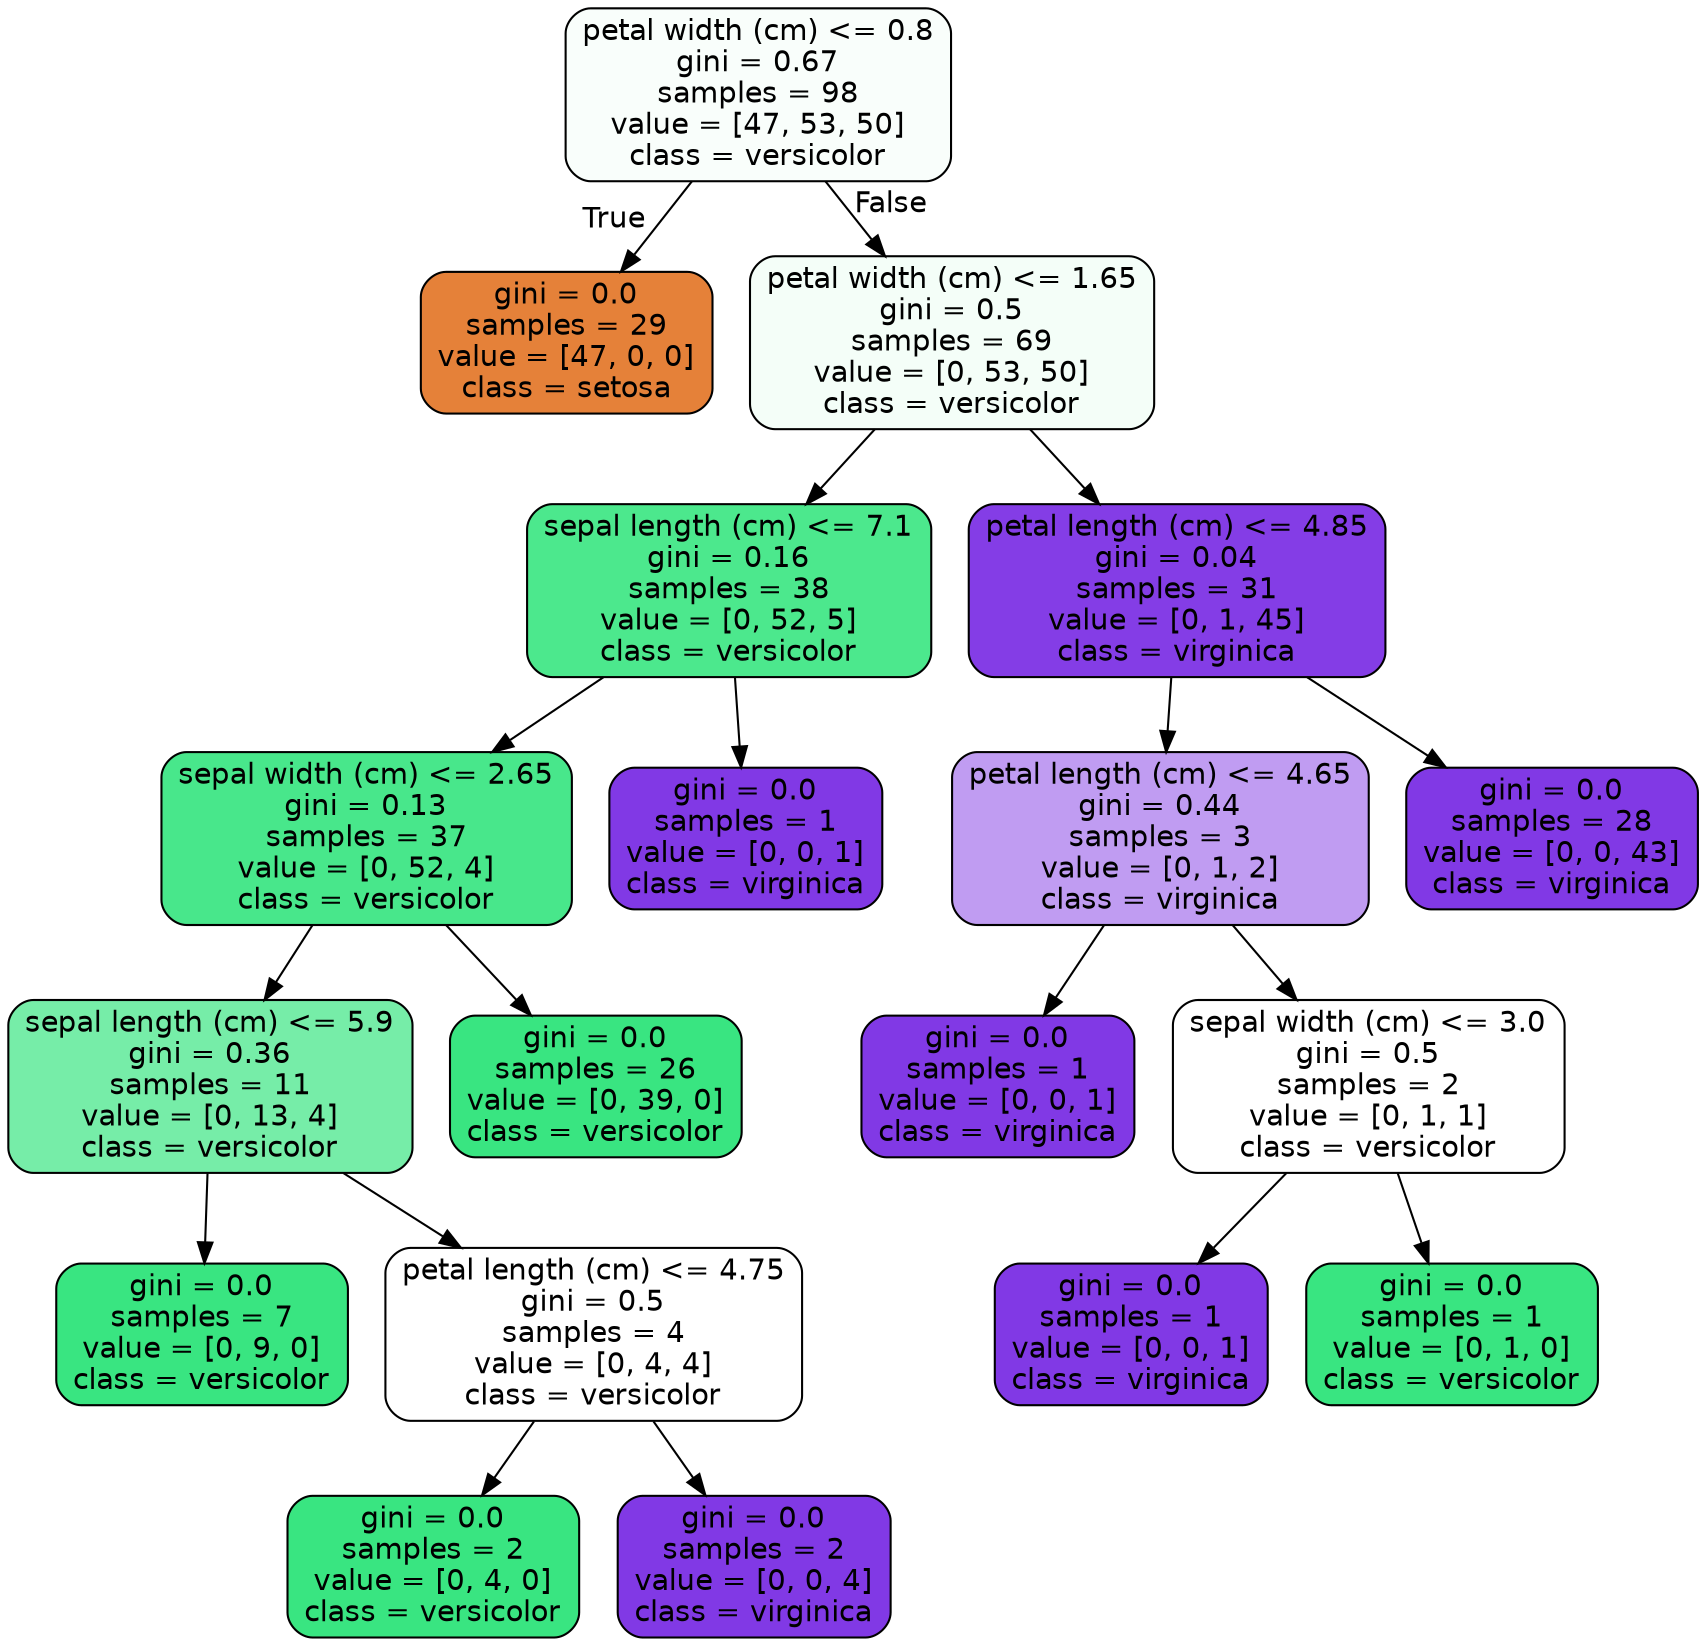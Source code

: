 digraph Tree {
node [shape=box, style="filled, rounded", color="black", fontname=helvetica] ;
edge [fontname=helvetica] ;
0 [label="petal width (cm) <= 0.8\ngini = 0.67\nsamples = 98\nvalue = [47, 53, 50]\nclass = versicolor", fillcolor="#f9fefb"] ;
1 [label="gini = 0.0\nsamples = 29\nvalue = [47, 0, 0]\nclass = setosa", fillcolor="#e58139"] ;
0 -> 1 [labeldistance=2.5, labelangle=45, headlabel="True"] ;
2 [label="petal width (cm) <= 1.65\ngini = 0.5\nsamples = 69\nvalue = [0, 53, 50]\nclass = versicolor", fillcolor="#f4fef8"] ;
0 -> 2 [labeldistance=2.5, labelangle=-45, headlabel="False"] ;
3 [label="sepal length (cm) <= 7.1\ngini = 0.16\nsamples = 38\nvalue = [0, 52, 5]\nclass = versicolor", fillcolor="#4ce88d"] ;
2 -> 3 ;
4 [label="sepal width (cm) <= 2.65\ngini = 0.13\nsamples = 37\nvalue = [0, 52, 4]\nclass = versicolor", fillcolor="#48e78b"] ;
3 -> 4 ;
5 [label="sepal length (cm) <= 5.9\ngini = 0.36\nsamples = 11\nvalue = [0, 13, 4]\nclass = versicolor", fillcolor="#76eda8"] ;
4 -> 5 ;
6 [label="gini = 0.0\nsamples = 7\nvalue = [0, 9, 0]\nclass = versicolor", fillcolor="#39e581"] ;
5 -> 6 ;
7 [label="petal length (cm) <= 4.75\ngini = 0.5\nsamples = 4\nvalue = [0, 4, 4]\nclass = versicolor", fillcolor="#ffffff"] ;
5 -> 7 ;
8 [label="gini = 0.0\nsamples = 2\nvalue = [0, 4, 0]\nclass = versicolor", fillcolor="#39e581"] ;
7 -> 8 ;
9 [label="gini = 0.0\nsamples = 2\nvalue = [0, 0, 4]\nclass = virginica", fillcolor="#8139e5"] ;
7 -> 9 ;
10 [label="gini = 0.0\nsamples = 26\nvalue = [0, 39, 0]\nclass = versicolor", fillcolor="#39e581"] ;
4 -> 10 ;
11 [label="gini = 0.0\nsamples = 1\nvalue = [0, 0, 1]\nclass = virginica", fillcolor="#8139e5"] ;
3 -> 11 ;
12 [label="petal length (cm) <= 4.85\ngini = 0.04\nsamples = 31\nvalue = [0, 1, 45]\nclass = virginica", fillcolor="#843de6"] ;
2 -> 12 ;
13 [label="petal length (cm) <= 4.65\ngini = 0.44\nsamples = 3\nvalue = [0, 1, 2]\nclass = virginica", fillcolor="#c09cf2"] ;
12 -> 13 ;
14 [label="gini = 0.0\nsamples = 1\nvalue = [0, 0, 1]\nclass = virginica", fillcolor="#8139e5"] ;
13 -> 14 ;
15 [label="sepal width (cm) <= 3.0\ngini = 0.5\nsamples = 2\nvalue = [0, 1, 1]\nclass = versicolor", fillcolor="#ffffff"] ;
13 -> 15 ;
16 [label="gini = 0.0\nsamples = 1\nvalue = [0, 0, 1]\nclass = virginica", fillcolor="#8139e5"] ;
15 -> 16 ;
17 [label="gini = 0.0\nsamples = 1\nvalue = [0, 1, 0]\nclass = versicolor", fillcolor="#39e581"] ;
15 -> 17 ;
18 [label="gini = 0.0\nsamples = 28\nvalue = [0, 0, 43]\nclass = virginica", fillcolor="#8139e5"] ;
12 -> 18 ;
}